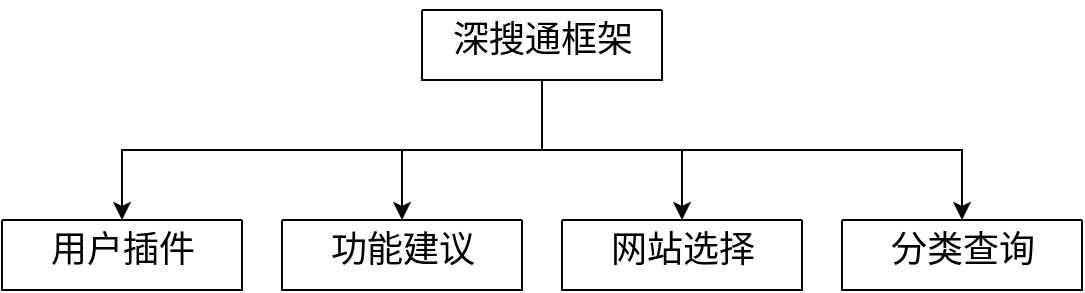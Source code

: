 <mxfile version="21.1.5" type="github">
  <diagram id="prtHgNgQTEPvFCAcTncT" name="Page-1">
    <mxGraphModel dx="1562" dy="878" grid="1" gridSize="10" guides="1" tooltips="1" connect="1" arrows="1" fold="1" page="1" pageScale="1" pageWidth="827" pageHeight="1169" math="0" shadow="0">
      <root>
        <mxCell id="0" />
        <mxCell id="1" parent="0" />
        <mxCell id="Gtt6rLP48w7G-FCoQ5SL-24" value="" style="edgeStyle=orthogonalEdgeStyle;rounded=0;orthogonalLoop=1;jettySize=auto;html=1;" edge="1" parent="1" source="Gtt6rLP48w7G-FCoQ5SL-7" target="Gtt6rLP48w7G-FCoQ5SL-22">
          <mxGeometry relative="1" as="geometry" />
        </mxCell>
        <mxCell id="Gtt6rLP48w7G-FCoQ5SL-29" value="" style="edgeStyle=orthogonalEdgeStyle;rounded=0;orthogonalLoop=1;jettySize=auto;html=1;exitX=0.5;exitY=1;exitDx=0;exitDy=0;" edge="1" parent="1" source="Gtt6rLP48w7G-FCoQ5SL-7" target="Gtt6rLP48w7G-FCoQ5SL-27">
          <mxGeometry relative="1" as="geometry" />
        </mxCell>
        <mxCell id="Gtt6rLP48w7G-FCoQ5SL-32" value="" style="edgeStyle=orthogonalEdgeStyle;rounded=0;orthogonalLoop=1;jettySize=auto;html=1;" edge="1" parent="1" source="Gtt6rLP48w7G-FCoQ5SL-7" target="Gtt6rLP48w7G-FCoQ5SL-30">
          <mxGeometry relative="1" as="geometry" />
        </mxCell>
        <mxCell id="Gtt6rLP48w7G-FCoQ5SL-35" value="" style="edgeStyle=orthogonalEdgeStyle;rounded=0;orthogonalLoop=1;jettySize=auto;html=1;exitX=0.5;exitY=1;exitDx=0;exitDy=0;" edge="1" parent="1" source="Gtt6rLP48w7G-FCoQ5SL-7" target="Gtt6rLP48w7G-FCoQ5SL-33">
          <mxGeometry relative="1" as="geometry" />
        </mxCell>
        <mxCell id="Gtt6rLP48w7G-FCoQ5SL-7" value="" style="swimlane;startSize=0;" vertex="1" parent="1">
          <mxGeometry x="410" y="340" width="120" height="35" as="geometry">
            <mxRectangle x="340" y="330" width="50" height="40" as="alternateBounds" />
          </mxGeometry>
        </mxCell>
        <mxCell id="Gtt6rLP48w7G-FCoQ5SL-8" value="&lt;font style=&quot;font-size: 18px;&quot;&gt;深搜通框架&lt;/font&gt;" style="text;html=1;align=center;verticalAlign=middle;resizable=0;points=[];autosize=1;strokeColor=none;fillColor=none;" vertex="1" parent="Gtt6rLP48w7G-FCoQ5SL-7">
          <mxGeometry x="5" y="-5" width="110" height="40" as="geometry" />
        </mxCell>
        <mxCell id="Gtt6rLP48w7G-FCoQ5SL-22" value="" style="swimlane;startSize=0;" vertex="1" parent="1">
          <mxGeometry x="480" y="445" width="120" height="35" as="geometry">
            <mxRectangle x="340" y="330" width="50" height="40" as="alternateBounds" />
          </mxGeometry>
        </mxCell>
        <mxCell id="Gtt6rLP48w7G-FCoQ5SL-23" value="&lt;span style=&quot;font-size: 18px;&quot;&gt;网站选择&lt;/span&gt;" style="text;html=1;align=center;verticalAlign=middle;resizable=0;points=[];autosize=1;strokeColor=none;fillColor=none;" vertex="1" parent="Gtt6rLP48w7G-FCoQ5SL-22">
          <mxGeometry x="10" y="-5" width="100" height="40" as="geometry" />
        </mxCell>
        <mxCell id="Gtt6rLP48w7G-FCoQ5SL-27" value="" style="swimlane;startSize=0;" vertex="1" parent="1">
          <mxGeometry x="620" y="445" width="120" height="35" as="geometry">
            <mxRectangle x="340" y="330" width="50" height="40" as="alternateBounds" />
          </mxGeometry>
        </mxCell>
        <mxCell id="Gtt6rLP48w7G-FCoQ5SL-28" value="&lt;span style=&quot;font-size: 18px;&quot;&gt;分类查询&lt;/span&gt;" style="text;html=1;align=center;verticalAlign=middle;resizable=0;points=[];autosize=1;strokeColor=none;fillColor=none;" vertex="1" parent="Gtt6rLP48w7G-FCoQ5SL-27">
          <mxGeometry x="10" y="-5" width="100" height="40" as="geometry" />
        </mxCell>
        <mxCell id="Gtt6rLP48w7G-FCoQ5SL-30" value="" style="swimlane;startSize=0;" vertex="1" parent="1">
          <mxGeometry x="340" y="445" width="120" height="35" as="geometry">
            <mxRectangle x="340" y="330" width="50" height="40" as="alternateBounds" />
          </mxGeometry>
        </mxCell>
        <mxCell id="Gtt6rLP48w7G-FCoQ5SL-31" value="&lt;span style=&quot;font-size: 18px;&quot;&gt;功能建议&lt;/span&gt;" style="text;html=1;align=center;verticalAlign=middle;resizable=0;points=[];autosize=1;strokeColor=none;fillColor=none;" vertex="1" parent="Gtt6rLP48w7G-FCoQ5SL-30">
          <mxGeometry x="10" y="-5" width="100" height="40" as="geometry" />
        </mxCell>
        <mxCell id="Gtt6rLP48w7G-FCoQ5SL-33" value="" style="swimlane;startSize=0;" vertex="1" parent="1">
          <mxGeometry x="200" y="445" width="120" height="35" as="geometry">
            <mxRectangle x="340" y="330" width="50" height="40" as="alternateBounds" />
          </mxGeometry>
        </mxCell>
        <mxCell id="Gtt6rLP48w7G-FCoQ5SL-34" value="&lt;font style=&quot;font-size: 18px;&quot;&gt;用户插件&lt;/font&gt;" style="text;html=1;align=center;verticalAlign=middle;resizable=0;points=[];autosize=1;strokeColor=none;fillColor=none;" vertex="1" parent="Gtt6rLP48w7G-FCoQ5SL-33">
          <mxGeometry x="10" y="-5" width="100" height="40" as="geometry" />
        </mxCell>
      </root>
    </mxGraphModel>
  </diagram>
</mxfile>
